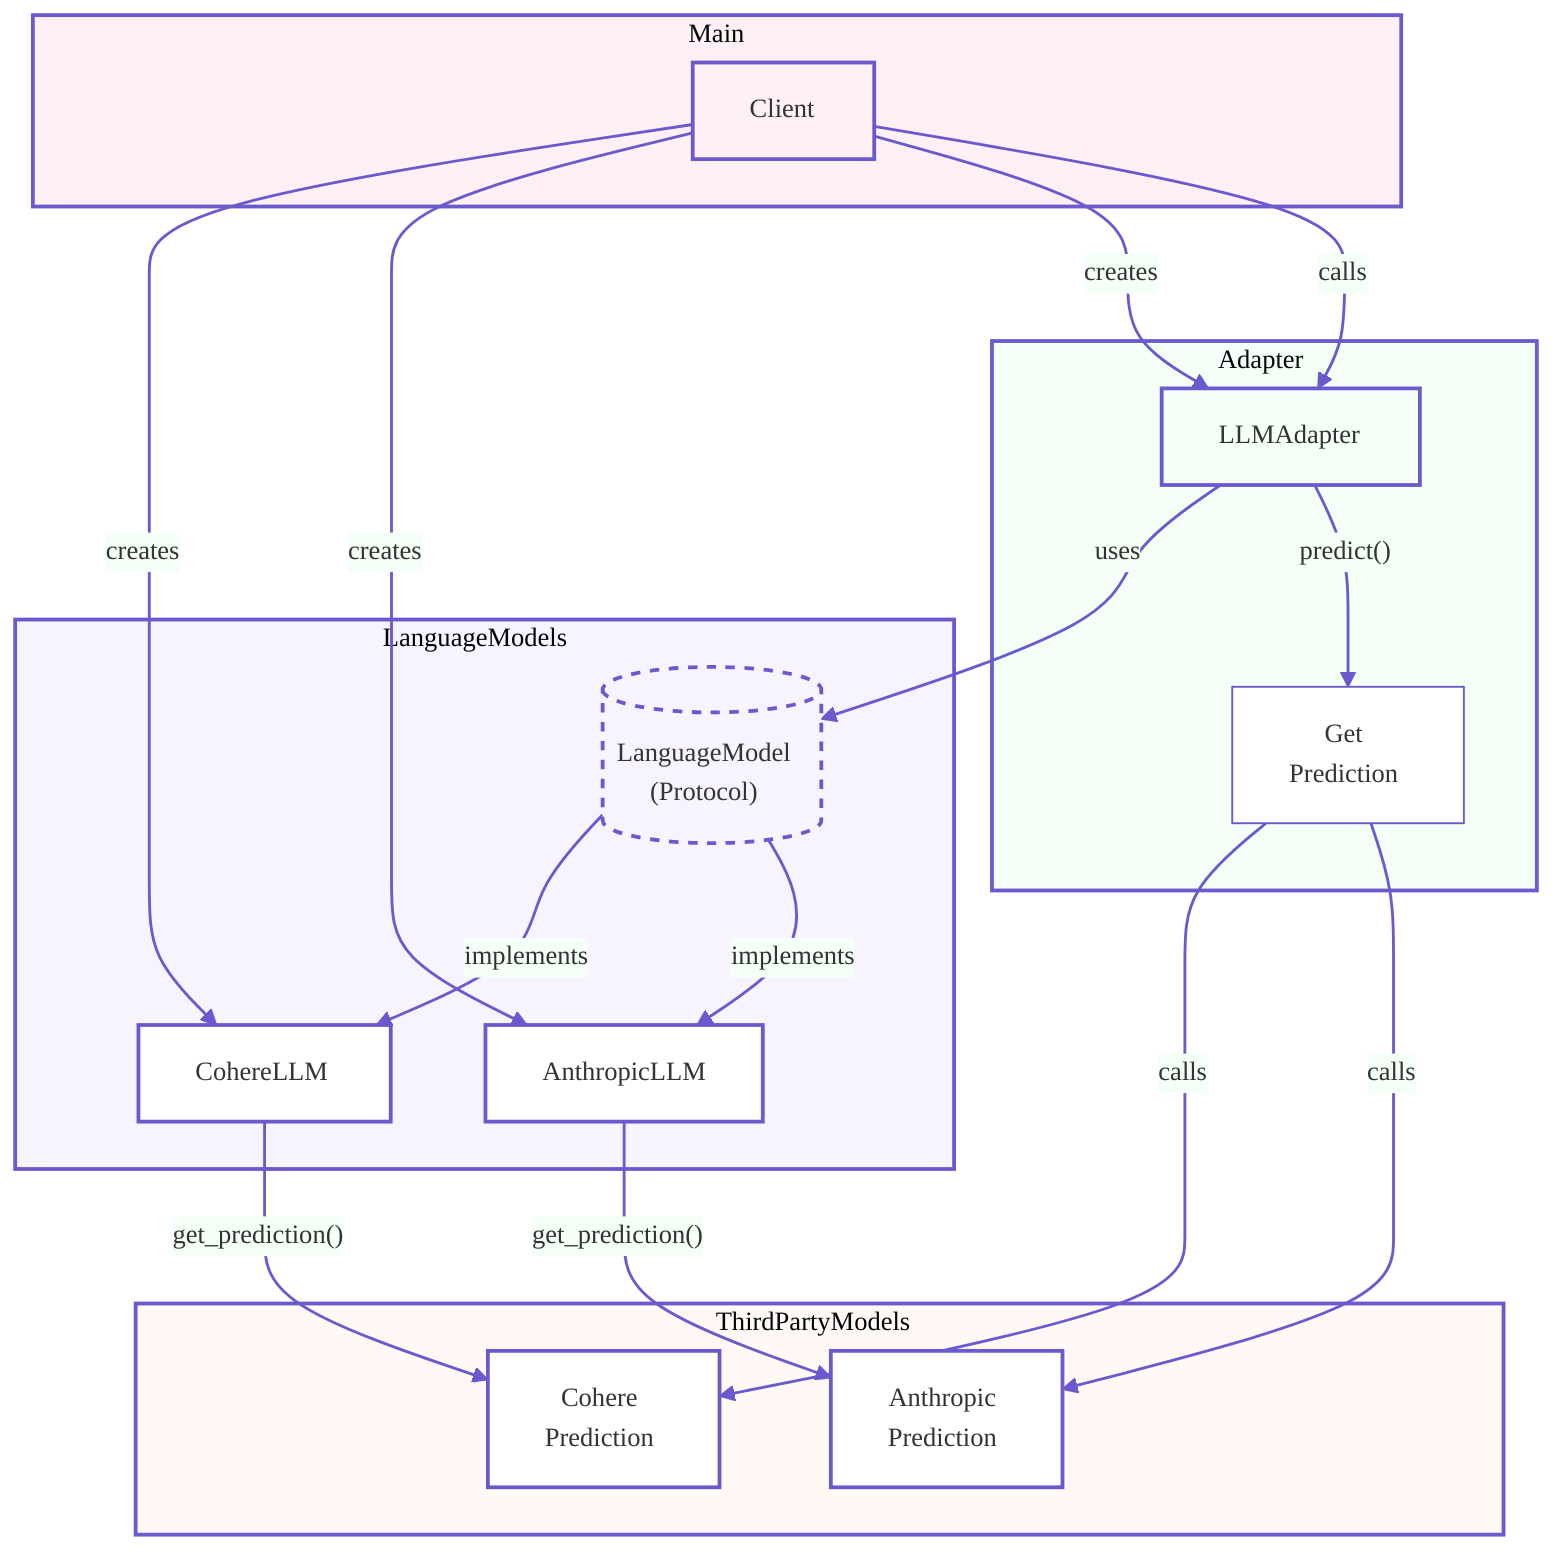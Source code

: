%%{init: {'theme': 'base', 'themeVariables': { 
    'primaryColor': '#f8f4ff', 
    'secondaryColor': '#f4fff8', 
    'tertiaryColor': '#fff8f4', 
    'mainBkg': '#ffffff', 
    'nodeBorder': '#6a5acd', 
    'clusterBkg': '#fafafa', 
    'clusterBorder': '#6a5acd', 
    'lineColor': '#6a5acd', 
    'fontFamily': 'Helvetica, Arial, sans-serif', 
    'fontSize': '14px' 
}}}%%

flowchart TB
    subgraph LanguageModels
        style LanguageModels fill:#f8f4ff,stroke:#6a5acd,stroke-width:2px
        LM[("LanguageModel<br>(Protocol)")]
        CM["CohereLLM"]
        AM["AnthropicLLM"]
        LM -->|"implements"| CM
        LM -->|"implements"| AM
    end

    subgraph Adapter
        style Adapter fill:#f4fff8,stroke:#6a5acd,stroke-width:2px
        LA["LLMAdapter"]
        LA -->|"uses"| LM
        LA -->|"predict()"| PR["Get<br>Prediction"]
    end

    subgraph ThirdPartyModels
        style ThirdPartyModels fill:#fff8f4,stroke:#6a5acd,stroke-width:2px
        CM -->|"get_prediction()"| CP["Cohere<br>Prediction"]
        AM -->|"get_prediction()"| AP["Anthropic<br>Prediction"]
    end

    subgraph Main
        style Main fill:#fff0f5,stroke:#6a5acd,stroke-width:2px
        CL["Client"]
        CL -->|"creates"| CM
        CL -->|"creates"| AM
        CL -->|"creates"| LA
        CL -->|"calls"| LA
    end

    PR -->|"calls"| CP
    PR -->|"calls"| AP

    classDef abstract fill:#f8f4ff,stroke:#6a5acd,stroke-width:2px,stroke-dasharray: 5 5
    classDef concrete fill:#ffffff,stroke:#6a5acd,stroke-width:2px
    classDef adapter fill:#f4fff8,stroke:#6a5acd,stroke-width:2px
    classDef model fill:#fff8f4,stroke:#6a5acd,stroke-width:2px
    classDef client fill:#fff0f5,stroke:#6a5acd,stroke-width:2px

    class LM abstract
    class CM,AM,CP,AP concrete
    class LA adapter
    class CL client

    linkStyle default stroke:#6a5acd,stroke-width:1.5px
